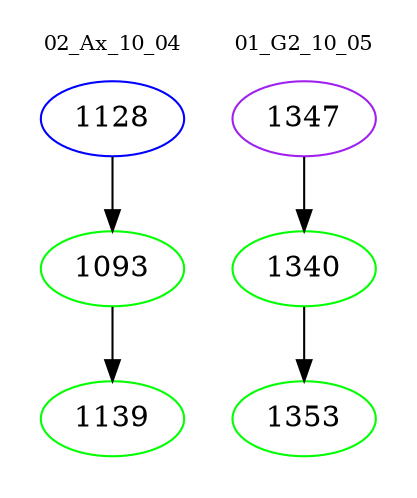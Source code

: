 digraph{
subgraph cluster_0 {
color = white
label = "02_Ax_10_04";
fontsize=10;
T0_1128 [label="1128", color="blue"]
T0_1128 -> T0_1093 [color="black"]
T0_1093 [label="1093", color="green"]
T0_1093 -> T0_1139 [color="black"]
T0_1139 [label="1139", color="green"]
}
subgraph cluster_1 {
color = white
label = "01_G2_10_05";
fontsize=10;
T1_1347 [label="1347", color="purple"]
T1_1347 -> T1_1340 [color="black"]
T1_1340 [label="1340", color="green"]
T1_1340 -> T1_1353 [color="black"]
T1_1353 [label="1353", color="green"]
}
}
